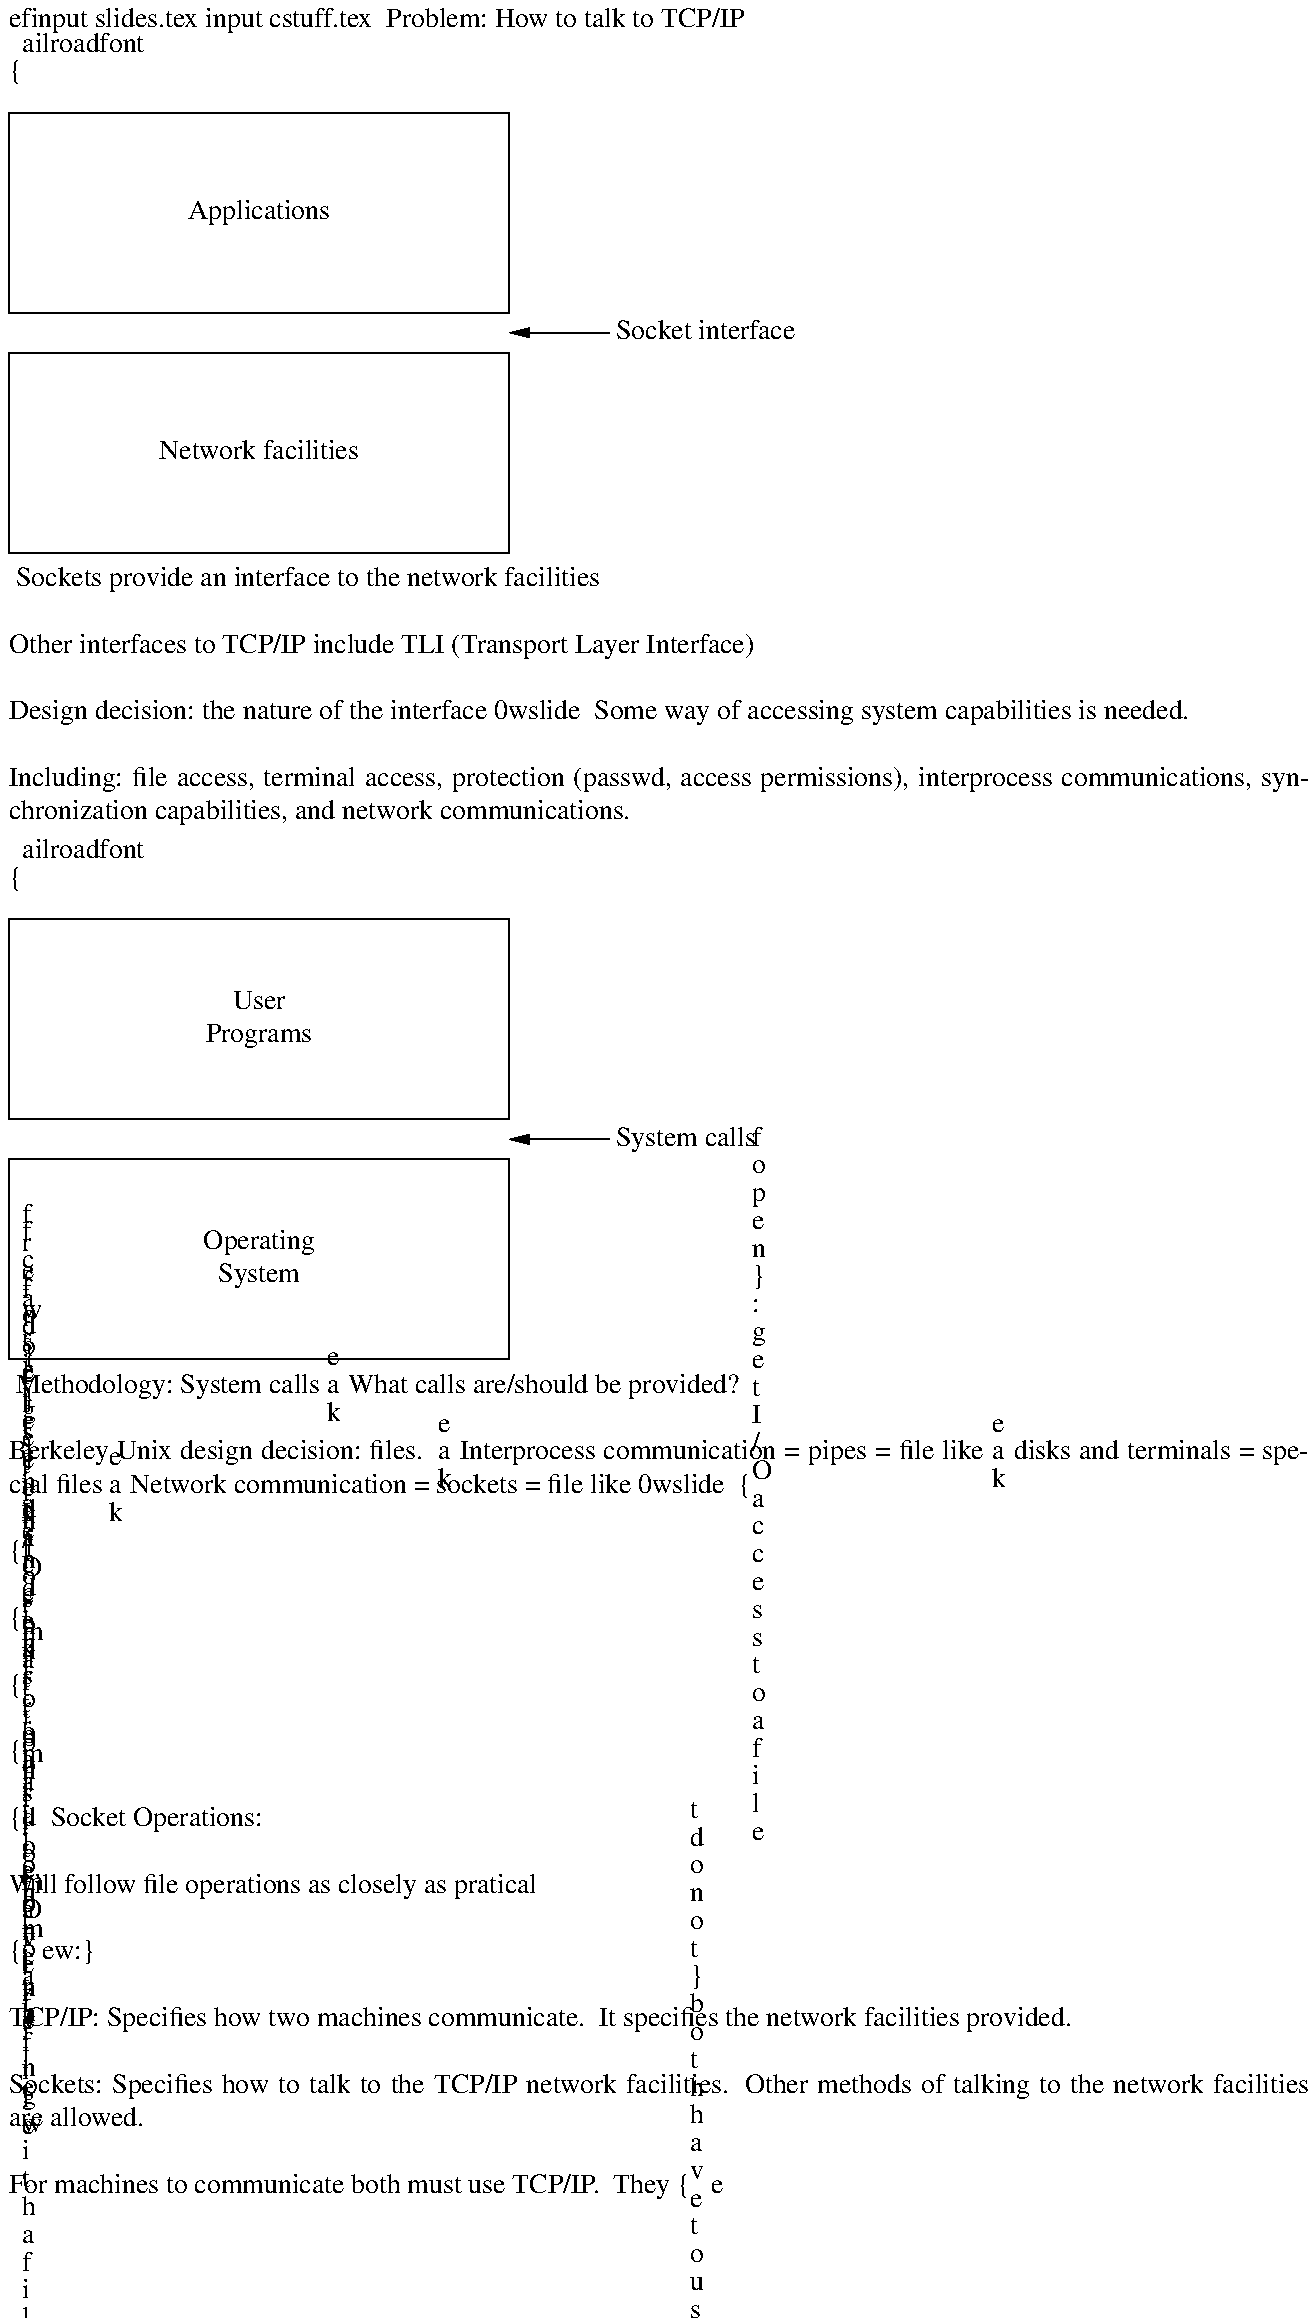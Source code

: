 \def\chapternumber{Chapter 4 --- Interfaces -- 5 July 1994}
\input slides.tex
\input cstuff.tex
\centerline{\bbf Chapter 4}
\centerline{Interfaces}
\vt

Problem: How to talk to TCP/IP

\vt
{\railroadfont
.PS
boxwid = 2.5i
boxht = 1.0i
circlerad = 0.4i
S1: box "Applications"
S2: box with .n at S1.s + (0, -0.2i) "Network facilities"
L1: line <- right 0.5i from 1/2 between S1.se and S2.ne
" Socket interface" at L1.e ljust
.PE
\centerline{\box\graph}}
\vt

Sockets provide an interface to the network facilities

Other interfaces to TCP/IP include TLI (Transport Layer Interface)

Design decision: the nature of the interface
\newslide
\centerline{\bbf Operating System Interfaces}

Some way of accessing system capabilities is needed.

Including: 
file access,
terminal access,
protection (passwd, access permissions), 
interprocess communications,
synchronization capabilities, 
and network communications.

\vt
{\railroadfont
.PS
boxwid = 2.5i
boxht = 1.0i
circlerad = 0.4i
S1: box "User" "Programs"
S2: box with .n at S1.s + (0, -0.2i) "Operating" "System"
L1: line <- right 0.5i from 1/2 between S1.se and S2.ne
" System calls" at L1.e ljust
.PE
\centerline{\box\graph}}
\vt

Methodology: System calls
\break
What calls are/should be provided?

Berkeley Unix design decision: files.
\break
Interprocess communication = pipes = file like
\break
disks and terminals = special files
\break
Network communication = sockets = file like
\newslide
\centerline{\bbf File Operations in Unix}

{\bbf open}: get I/O access to a file

{\bbf close}: end access to a file

{\bbf read}: get information from a file

{\bbf write}: send information to a file

{\bbf lseek}: shift position in a file

{\bbf ioctl}: I/O control, do something with a file
\vt
Socket Operations:

Will follow file operations as closely as pratical

{\bit Overview:}

TCP/IP: Specifies how two machines communicate. 
It specifies the network facilities provided.

Sockets: Specifies how to talk to the TCP/IP network facilities.
Other methods of talking to the network facilities are allowed.

For machines to communicate both must use TCP/IP.
They {\bit do not} both have to use sockets.
\bye
